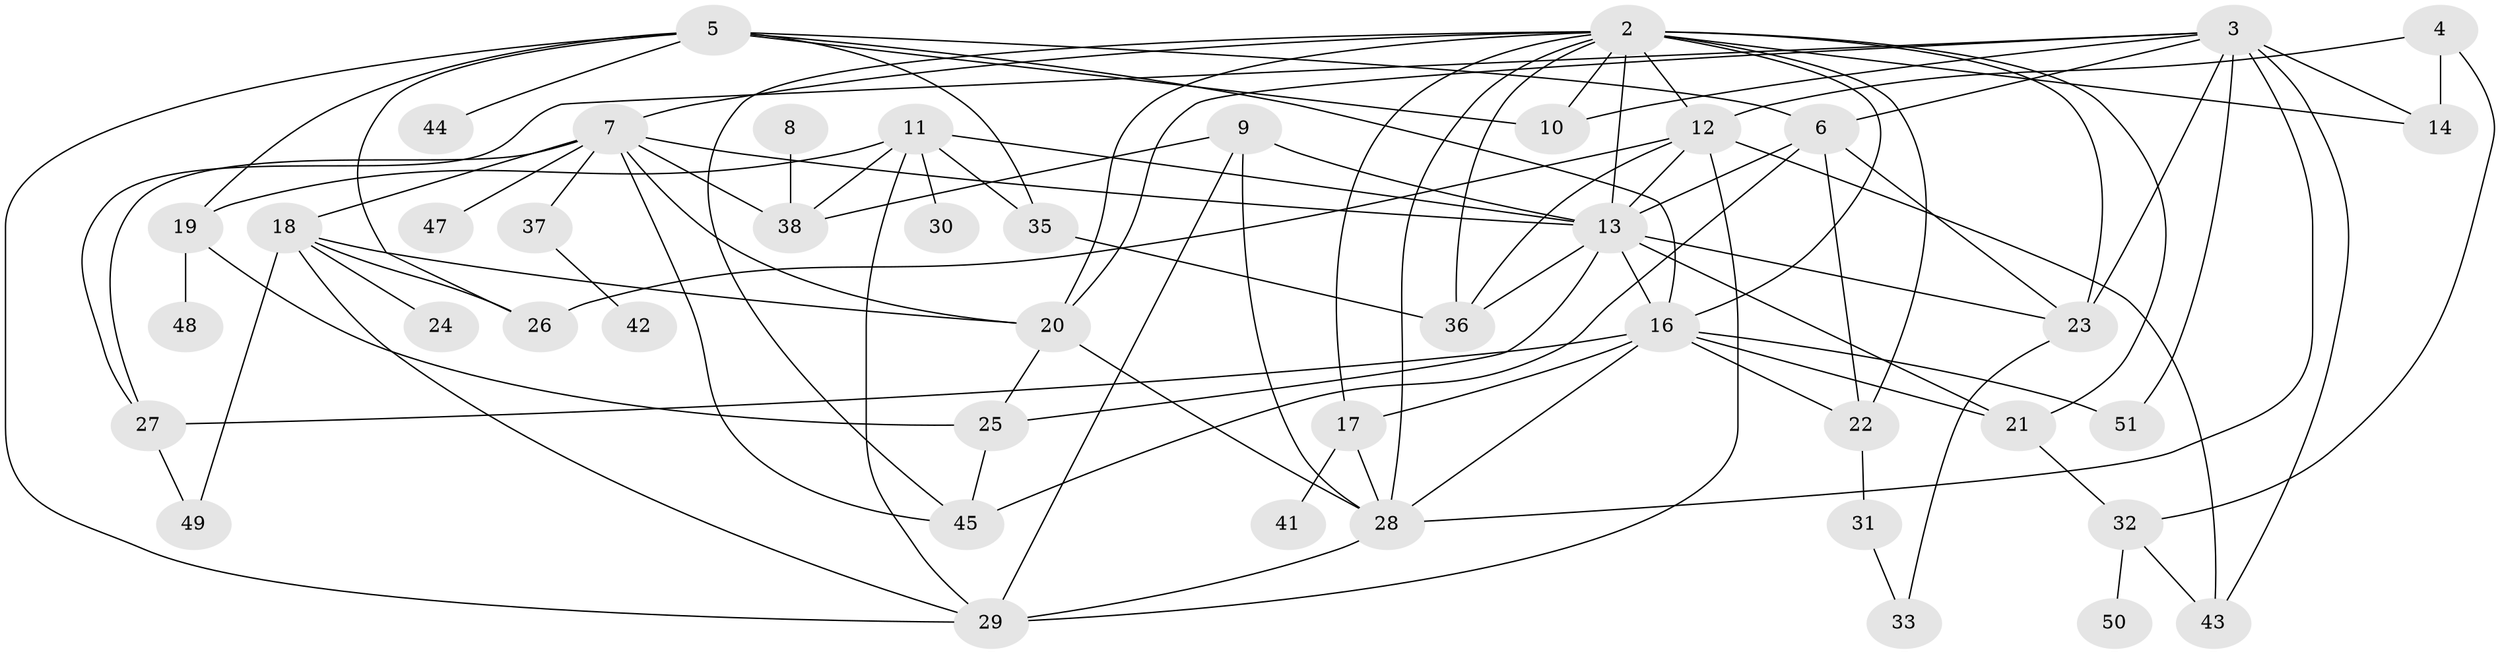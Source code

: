 // original degree distribution, {0: 0.04950495049504951, 2: 0.22772277227722773, 3: 0.12871287128712872, 4: 0.22772277227722773, 5: 0.10891089108910891, 1: 0.16831683168316833, 6: 0.0594059405940594, 7: 0.0297029702970297}
// Generated by graph-tools (version 1.1) at 2025/33/03/09/25 02:33:53]
// undirected, 45 vertices, 95 edges
graph export_dot {
graph [start="1"]
  node [color=gray90,style=filled];
  2;
  3;
  4;
  5;
  6;
  7;
  8;
  9;
  10;
  11;
  12;
  13;
  14;
  16;
  17;
  18;
  19;
  20;
  21;
  22;
  23;
  24;
  25;
  26;
  27;
  28;
  29;
  30;
  31;
  32;
  33;
  35;
  36;
  37;
  38;
  41;
  42;
  43;
  44;
  45;
  47;
  48;
  49;
  50;
  51;
  2 -- 7 [weight=1.0];
  2 -- 10 [weight=1.0];
  2 -- 12 [weight=1.0];
  2 -- 13 [weight=3.0];
  2 -- 14 [weight=1.0];
  2 -- 16 [weight=2.0];
  2 -- 17 [weight=1.0];
  2 -- 20 [weight=1.0];
  2 -- 21 [weight=1.0];
  2 -- 22 [weight=1.0];
  2 -- 23 [weight=1.0];
  2 -- 28 [weight=1.0];
  2 -- 36 [weight=1.0];
  2 -- 45 [weight=1.0];
  3 -- 6 [weight=1.0];
  3 -- 10 [weight=1.0];
  3 -- 14 [weight=2.0];
  3 -- 20 [weight=1.0];
  3 -- 23 [weight=1.0];
  3 -- 27 [weight=1.0];
  3 -- 28 [weight=1.0];
  3 -- 43 [weight=1.0];
  3 -- 51 [weight=1.0];
  4 -- 12 [weight=1.0];
  4 -- 14 [weight=1.0];
  4 -- 32 [weight=1.0];
  5 -- 6 [weight=1.0];
  5 -- 10 [weight=1.0];
  5 -- 16 [weight=1.0];
  5 -- 19 [weight=1.0];
  5 -- 26 [weight=1.0];
  5 -- 29 [weight=1.0];
  5 -- 35 [weight=1.0];
  5 -- 44 [weight=1.0];
  6 -- 13 [weight=1.0];
  6 -- 22 [weight=1.0];
  6 -- 23 [weight=1.0];
  6 -- 45 [weight=1.0];
  7 -- 13 [weight=1.0];
  7 -- 18 [weight=1.0];
  7 -- 20 [weight=1.0];
  7 -- 27 [weight=1.0];
  7 -- 37 [weight=1.0];
  7 -- 38 [weight=1.0];
  7 -- 45 [weight=1.0];
  7 -- 47 [weight=1.0];
  8 -- 38 [weight=1.0];
  9 -- 13 [weight=1.0];
  9 -- 28 [weight=1.0];
  9 -- 29 [weight=1.0];
  9 -- 38 [weight=1.0];
  11 -- 13 [weight=1.0];
  11 -- 19 [weight=1.0];
  11 -- 29 [weight=1.0];
  11 -- 30 [weight=1.0];
  11 -- 35 [weight=1.0];
  11 -- 38 [weight=1.0];
  12 -- 13 [weight=1.0];
  12 -- 26 [weight=1.0];
  12 -- 29 [weight=1.0];
  12 -- 36 [weight=1.0];
  12 -- 43 [weight=1.0];
  13 -- 16 [weight=2.0];
  13 -- 21 [weight=1.0];
  13 -- 23 [weight=1.0];
  13 -- 25 [weight=1.0];
  13 -- 36 [weight=1.0];
  16 -- 17 [weight=1.0];
  16 -- 21 [weight=1.0];
  16 -- 22 [weight=1.0];
  16 -- 27 [weight=1.0];
  16 -- 28 [weight=1.0];
  16 -- 51 [weight=1.0];
  17 -- 28 [weight=1.0];
  17 -- 41 [weight=1.0];
  18 -- 20 [weight=1.0];
  18 -- 24 [weight=1.0];
  18 -- 26 [weight=1.0];
  18 -- 29 [weight=1.0];
  18 -- 49 [weight=1.0];
  19 -- 25 [weight=1.0];
  19 -- 48 [weight=1.0];
  20 -- 25 [weight=1.0];
  20 -- 28 [weight=1.0];
  21 -- 32 [weight=1.0];
  22 -- 31 [weight=1.0];
  23 -- 33 [weight=1.0];
  25 -- 45 [weight=1.0];
  27 -- 49 [weight=1.0];
  28 -- 29 [weight=1.0];
  31 -- 33 [weight=1.0];
  32 -- 43 [weight=1.0];
  32 -- 50 [weight=1.0];
  35 -- 36 [weight=1.0];
  37 -- 42 [weight=1.0];
}
